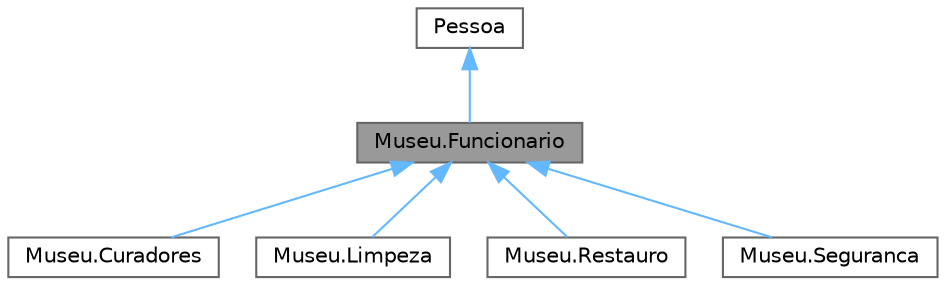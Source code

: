 digraph "Museu.Funcionario"
{
 // LATEX_PDF_SIZE
  bgcolor="transparent";
  edge [fontname=Helvetica,fontsize=10,labelfontname=Helvetica,labelfontsize=10];
  node [fontname=Helvetica,fontsize=10,shape=box,height=0.2,width=0.4];
  Node1 [id="Node000001",label="Museu.Funcionario",height=0.2,width=0.4,color="gray40", fillcolor="grey60", style="filled", fontcolor="black",tooltip=" "];
  Node2 -> Node1 [id="edge1_Node000001_Node000002",dir="back",color="steelblue1",style="solid",tooltip=" "];
  Node2 [id="Node000002",label="Pessoa",height=0.2,width=0.4,color="gray40", fillcolor="white", style="filled",URL="$class_museu_1_1_pessoa.html",tooltip=" "];
  Node1 -> Node3 [id="edge2_Node000001_Node000003",dir="back",color="steelblue1",style="solid",tooltip=" "];
  Node3 [id="Node000003",label="Museu.Curadores",height=0.2,width=0.4,color="gray40", fillcolor="white", style="filled",URL="$class_museu_1_1_curadores.html",tooltip=" "];
  Node1 -> Node4 [id="edge3_Node000001_Node000004",dir="back",color="steelblue1",style="solid",tooltip=" "];
  Node4 [id="Node000004",label="Museu.Limpeza",height=0.2,width=0.4,color="gray40", fillcolor="white", style="filled",URL="$class_museu_1_1_limpeza.html",tooltip=" "];
  Node1 -> Node5 [id="edge4_Node000001_Node000005",dir="back",color="steelblue1",style="solid",tooltip=" "];
  Node5 [id="Node000005",label="Museu.Restauro",height=0.2,width=0.4,color="gray40", fillcolor="white", style="filled",URL="$class_museu_1_1_restauro.html",tooltip=" "];
  Node1 -> Node6 [id="edge5_Node000001_Node000006",dir="back",color="steelblue1",style="solid",tooltip=" "];
  Node6 [id="Node000006",label="Museu.Seguranca",height=0.2,width=0.4,color="gray40", fillcolor="white", style="filled",URL="$class_museu_1_1_seguranca.html",tooltip=" "];
}
